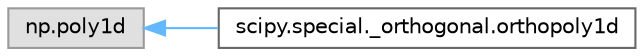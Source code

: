 digraph "Graphical Class Hierarchy"
{
 // LATEX_PDF_SIZE
  bgcolor="transparent";
  edge [fontname=Helvetica,fontsize=10,labelfontname=Helvetica,labelfontsize=10];
  node [fontname=Helvetica,fontsize=10,shape=box,height=0.2,width=0.4];
  rankdir="LR";
  Node0 [id="Node000000",label="np.poly1d",height=0.2,width=0.4,color="grey60", fillcolor="#E0E0E0", style="filled",tooltip=" "];
  Node0 -> Node1 [id="edge4201_Node000000_Node000001",dir="back",color="steelblue1",style="solid",tooltip=" "];
  Node1 [id="Node000001",label="scipy.special._orthogonal.orthopoly1d",height=0.2,width=0.4,color="grey40", fillcolor="white", style="filled",URL="$d7/dca/classscipy_1_1special_1_1__orthogonal_1_1orthopoly1d.html",tooltip=" "];
}

